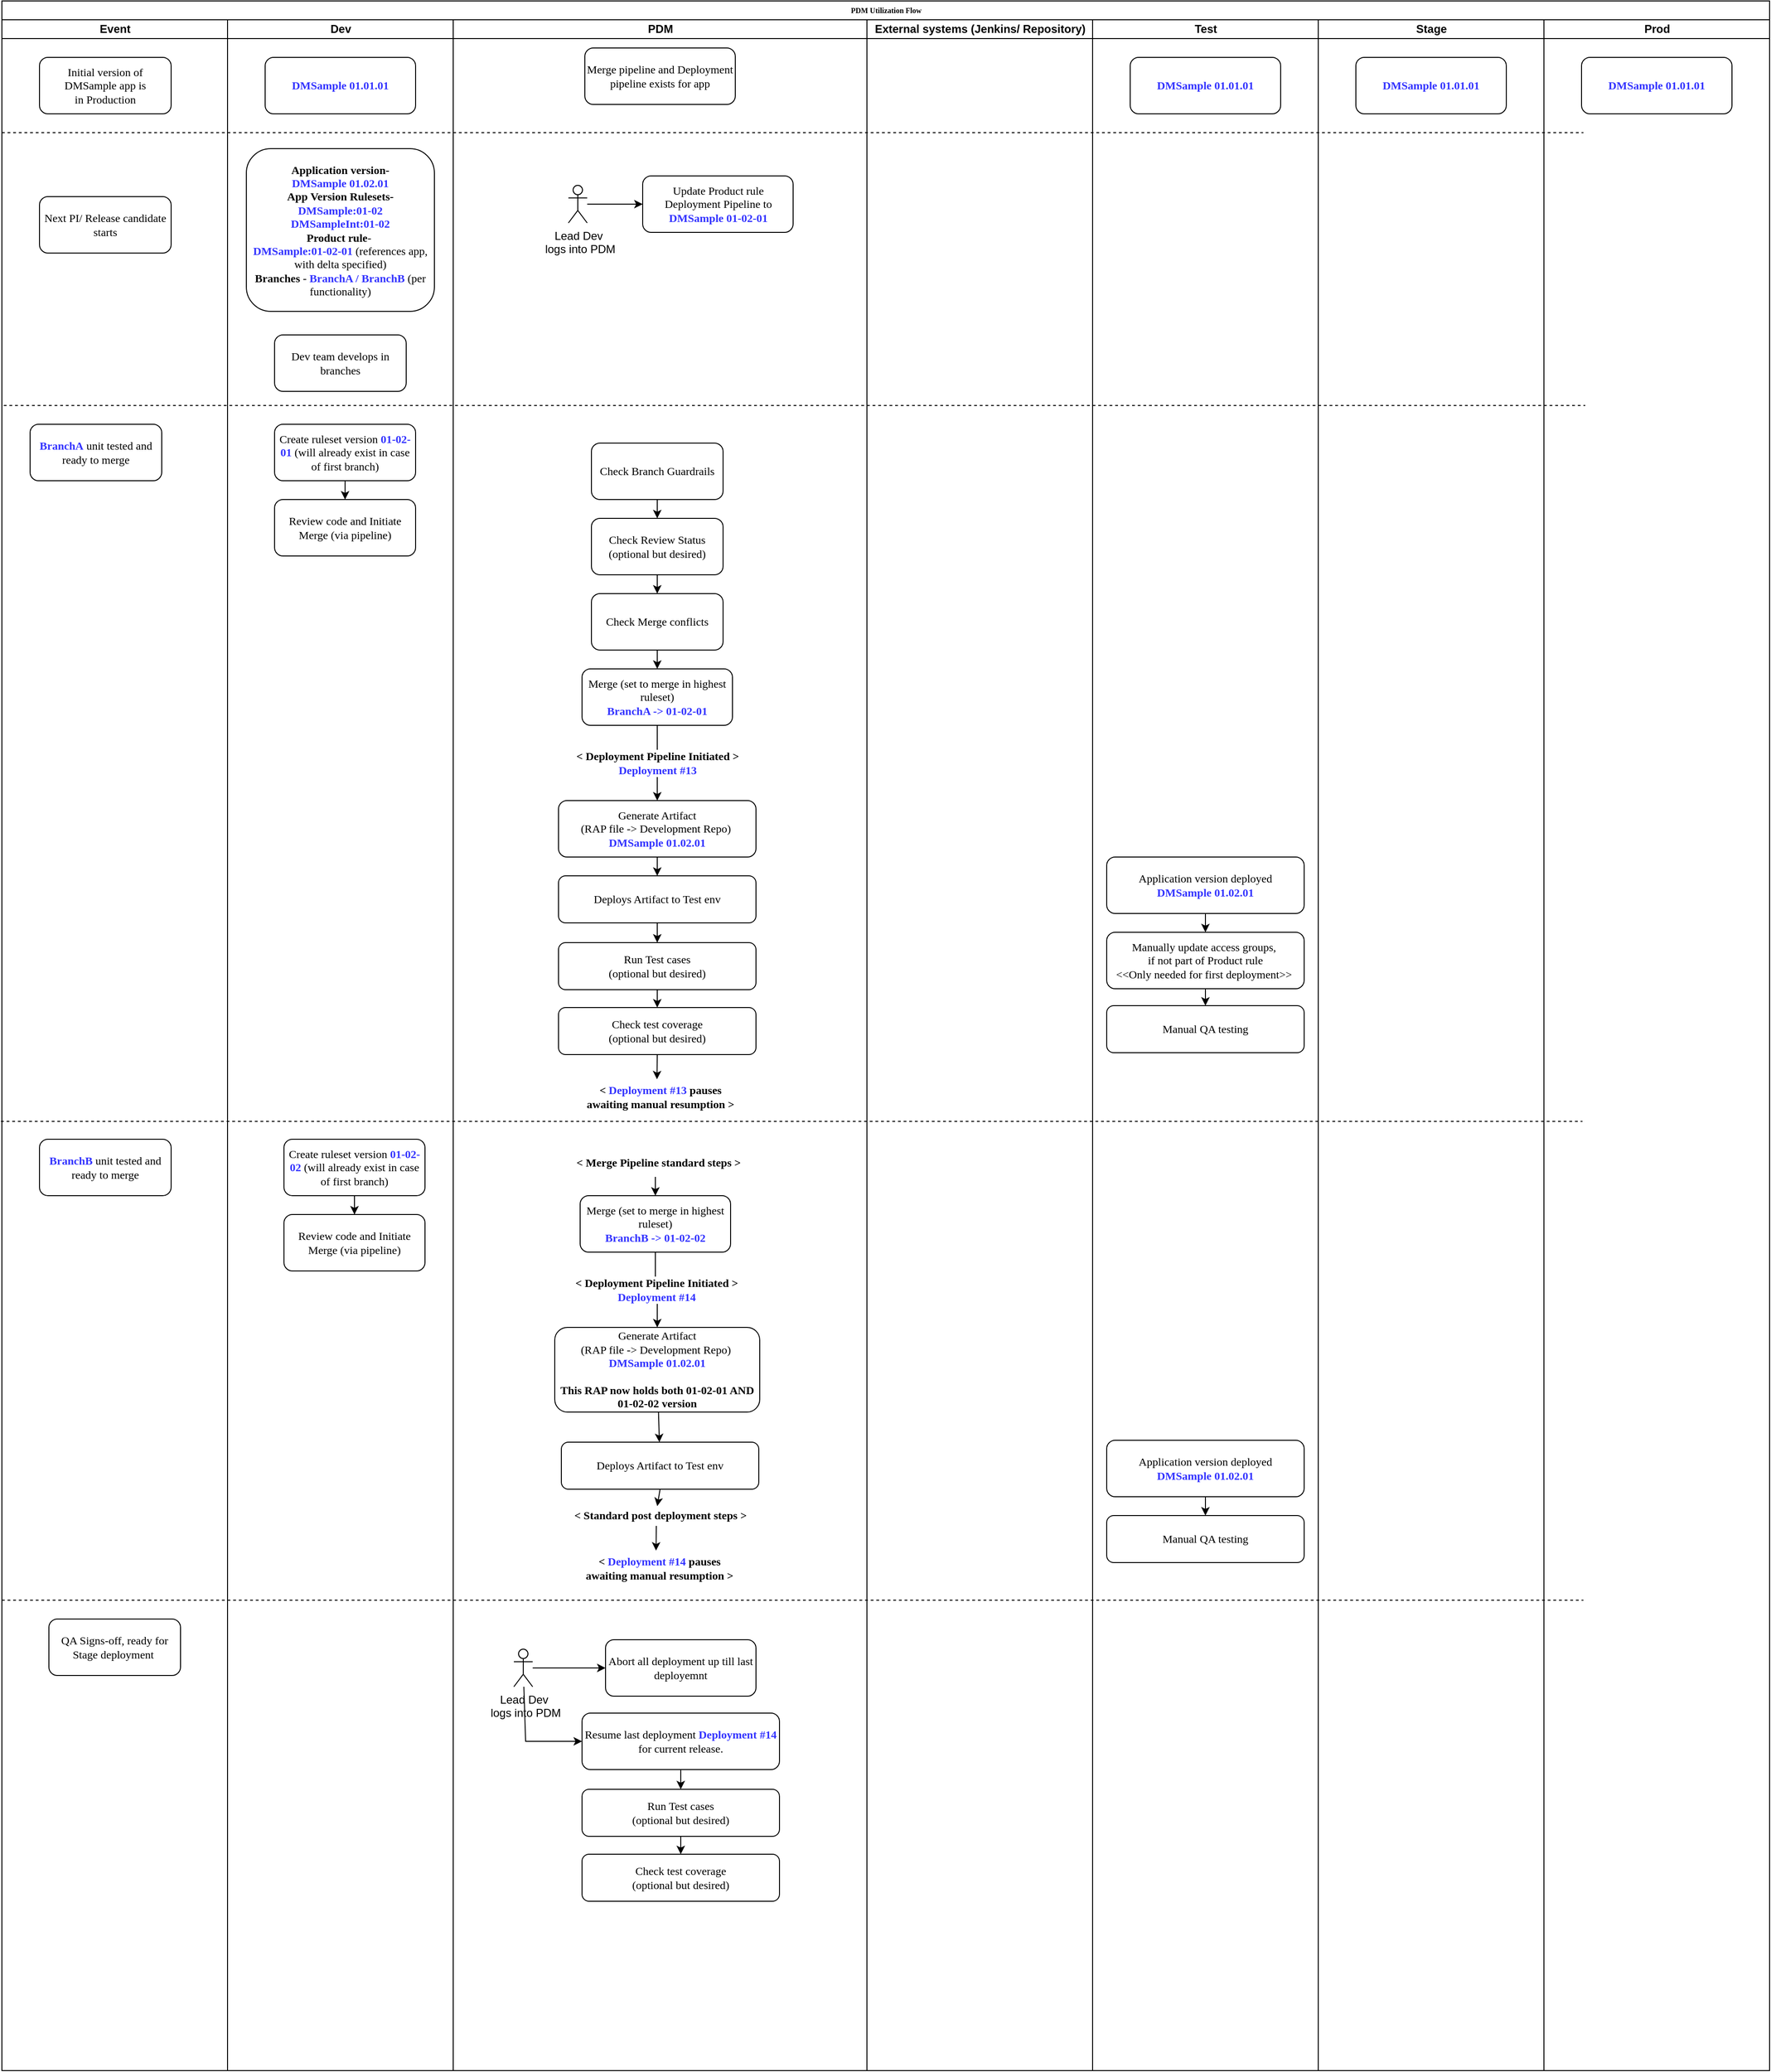 <mxfile version="14.7.6" type="github">
  <diagram name="Page-1" id="74e2e168-ea6b-b213-b513-2b3c1d86103e">
    <mxGraphModel dx="1631" dy="829" grid="1" gridSize="10" guides="1" tooltips="1" connect="1" arrows="1" fold="1" page="1" pageScale="1" pageWidth="1100" pageHeight="850" background="none" math="0" shadow="0">
      <root>
        <mxCell id="0" />
        <mxCell id="1" parent="0" />
        <mxCell id="77e6c97f196da883-1" value="PDM Utilization Flow" style="swimlane;html=1;childLayout=stackLayout;startSize=20;rounded=0;shadow=0;labelBackgroundColor=none;strokeWidth=1;fontFamily=Verdana;fontSize=8;align=center;" parent="1" vertex="1">
          <mxGeometry x="80" y="40" width="1880" height="2200" as="geometry" />
        </mxCell>
        <mxCell id="77e6c97f196da883-2" value="Event" style="swimlane;html=1;startSize=20;" parent="77e6c97f196da883-1" vertex="1">
          <mxGeometry y="20" width="240" height="2180" as="geometry" />
        </mxCell>
        <mxCell id="r2t7VLkCKEOsb-qf5IEj-15" value="&lt;font style=&quot;font-size: 12px&quot;&gt;Initial version of &lt;br&gt;DMSample app is &lt;br&gt;in Production&lt;/font&gt;" style="rounded=1;whiteSpace=wrap;html=1;shadow=0;labelBackgroundColor=none;strokeWidth=1;fontFamily=Verdana;fontSize=8;align=center;" vertex="1" parent="77e6c97f196da883-2">
          <mxGeometry x="40" y="40" width="140" height="60" as="geometry" />
        </mxCell>
        <mxCell id="r2t7VLkCKEOsb-qf5IEj-32" value="&lt;span style=&quot;font-size: 12px&quot;&gt;Next PI/ Release candidate starts&lt;/span&gt;" style="rounded=1;whiteSpace=wrap;html=1;shadow=0;labelBackgroundColor=none;strokeWidth=1;fontFamily=Verdana;fontSize=8;align=center;" vertex="1" parent="77e6c97f196da883-2">
          <mxGeometry x="40" y="188" width="140" height="60" as="geometry" />
        </mxCell>
        <mxCell id="r2t7VLkCKEOsb-qf5IEj-37" value="&lt;b style=&quot;color: rgb(51 , 51 , 255) ; font-size: 12px&quot;&gt;BranchA&lt;/b&gt;&lt;span style=&quot;font-size: 12px&quot;&gt;&amp;nbsp;unit tested and ready to merge&lt;/span&gt;" style="rounded=1;whiteSpace=wrap;html=1;shadow=0;labelBackgroundColor=none;strokeWidth=1;fontFamily=Verdana;fontSize=8;align=center;" vertex="1" parent="77e6c97f196da883-2">
          <mxGeometry x="30" y="430" width="140" height="60" as="geometry" />
        </mxCell>
        <mxCell id="r2t7VLkCKEOsb-qf5IEj-105" value="&lt;span style=&quot;font-size: 12px&quot;&gt;QA Signs-off, ready for Stage deployment&amp;nbsp;&lt;/span&gt;" style="rounded=1;whiteSpace=wrap;html=1;shadow=0;labelBackgroundColor=none;strokeWidth=1;fontFamily=Verdana;fontSize=8;align=center;" vertex="1" parent="77e6c97f196da883-2">
          <mxGeometry x="50" y="1700" width="140" height="60" as="geometry" />
        </mxCell>
        <mxCell id="77e6c97f196da883-3" value="Dev" style="swimlane;html=1;startSize=20;" parent="77e6c97f196da883-1" vertex="1">
          <mxGeometry x="240" y="20" width="240" height="2180" as="geometry" />
        </mxCell>
        <mxCell id="r2t7VLkCKEOsb-qf5IEj-25" value="&lt;span style=&quot;font-size: 12px&quot;&gt;&lt;font color=&quot;#3333ff&quot;&gt;&lt;b&gt;DMSample 01.01.01&lt;/b&gt;&lt;/font&gt;&lt;/span&gt;" style="rounded=1;whiteSpace=wrap;html=1;shadow=0;labelBackgroundColor=none;strokeWidth=1;fontFamily=Verdana;fontSize=8;align=center;" vertex="1" parent="77e6c97f196da883-3">
          <mxGeometry x="40" y="40" width="160" height="60" as="geometry" />
        </mxCell>
        <mxCell id="r2t7VLkCKEOsb-qf5IEj-33" value="&lt;span style=&quot;font-size: 12px&quot;&gt;&lt;b&gt;Application version-&lt;/b&gt;&lt;br&gt;&lt;font color=&quot;#3333ff&quot;&gt;&lt;b&gt;DMSample 01.02.01&lt;/b&gt;&lt;/font&gt;&lt;br&gt;&lt;b&gt;App Version Rulesets-&lt;/b&gt; &lt;br&gt;&lt;font color=&quot;#3333ff&quot;&gt;&lt;b&gt;DMSample:01-02&lt;br&gt;DMSampleInt:01-02&lt;/b&gt;&lt;/font&gt;&lt;br&gt;&lt;b&gt;Product rule&lt;/b&gt;-&amp;nbsp;&lt;br&gt;&lt;/span&gt;&lt;span style=&quot;font-size: 12px&quot;&gt;&lt;font color=&quot;#3333ff&quot;&gt;&lt;b&gt;DMSample:01-02-01 &lt;/b&gt;&lt;/font&gt;(references app, with delta specified)&lt;br&gt;&lt;/span&gt;&lt;span style=&quot;font-size: 12px&quot;&gt;&lt;b&gt;Branches&lt;/b&gt; - &lt;font color=&quot;#3333ff&quot;&gt;&lt;b&gt;BranchA / BranchB&lt;/b&gt;&lt;/font&gt; (per functionality)&lt;br&gt;&lt;/span&gt;" style="rounded=1;whiteSpace=wrap;html=1;shadow=0;labelBackgroundColor=none;strokeWidth=1;fontFamily=Verdana;fontSize=8;align=center;" vertex="1" parent="77e6c97f196da883-3">
          <mxGeometry x="20" y="137" width="200" height="173" as="geometry" />
        </mxCell>
        <mxCell id="r2t7VLkCKEOsb-qf5IEj-46" style="edgeStyle=orthogonalEdgeStyle;rounded=0;orthogonalLoop=1;jettySize=auto;html=1;exitX=0.5;exitY=1;exitDx=0;exitDy=0;" edge="1" parent="77e6c97f196da883-3" source="r2t7VLkCKEOsb-qf5IEj-38" target="r2t7VLkCKEOsb-qf5IEj-40">
          <mxGeometry relative="1" as="geometry" />
        </mxCell>
        <mxCell id="r2t7VLkCKEOsb-qf5IEj-38" value="&lt;span style=&quot;font-size: 12px&quot;&gt;Create ruleset version&amp;nbsp;&lt;/span&gt;&lt;b style=&quot;color: rgb(51 , 51 , 255) ; font-size: 12px&quot;&gt;01-02-01&lt;/b&gt;&lt;span style=&quot;font-size: 12px&quot;&gt;&amp;nbsp;(will already exist in case of first branch)&lt;br&gt;&lt;/span&gt;" style="rounded=1;whiteSpace=wrap;html=1;shadow=0;labelBackgroundColor=none;strokeWidth=1;fontFamily=Verdana;fontSize=8;align=center;" vertex="1" parent="77e6c97f196da883-3">
          <mxGeometry x="50" y="430" width="150" height="60" as="geometry" />
        </mxCell>
        <mxCell id="r2t7VLkCKEOsb-qf5IEj-40" value="&lt;span style=&quot;font-size: 12px&quot;&gt;Review code and Initiate Merge (via pipeline)&lt;br&gt;&lt;/span&gt;" style="rounded=1;whiteSpace=wrap;html=1;shadow=0;labelBackgroundColor=none;strokeWidth=1;fontFamily=Verdana;fontSize=8;align=center;" vertex="1" parent="77e6c97f196da883-3">
          <mxGeometry x="50" y="510" width="150" height="60" as="geometry" />
        </mxCell>
        <mxCell id="r2t7VLkCKEOsb-qf5IEj-67" value="" style="endArrow=none;dashed=1;html=1;" edge="1" parent="77e6c97f196da883-3">
          <mxGeometry width="50" height="50" relative="1" as="geometry">
            <mxPoint x="-238" y="410" as="sourcePoint" />
            <mxPoint x="1444.0" y="410" as="targetPoint" />
          </mxGeometry>
        </mxCell>
        <mxCell id="r2t7VLkCKEOsb-qf5IEj-68" value="&lt;span style=&quot;font-size: 12px&quot;&gt;Dev team develops in branches&lt;/span&gt;" style="rounded=1;whiteSpace=wrap;html=1;shadow=0;labelBackgroundColor=none;strokeWidth=1;fontFamily=Verdana;fontSize=8;align=center;" vertex="1" parent="77e6c97f196da883-3">
          <mxGeometry x="50" y="335" width="140" height="60" as="geometry" />
        </mxCell>
        <mxCell id="77e6c97f196da883-4" value="PDM" style="swimlane;html=1;startSize=20;" parent="77e6c97f196da883-1" vertex="1">
          <mxGeometry x="480" y="20" width="440" height="2180" as="geometry">
            <mxRectangle x="320" y="20" width="30" height="730" as="alternateBounds" />
          </mxGeometry>
        </mxCell>
        <mxCell id="r2t7VLkCKEOsb-qf5IEj-35" value="&lt;span style=&quot;font-size: 12px&quot;&gt;Update Product rule Deployment Pipeline to &lt;font color=&quot;#3333ff&quot;&gt;&lt;b&gt;DMSample 01-02-01&lt;/b&gt;&lt;/font&gt;&lt;br&gt;&lt;/span&gt;" style="rounded=1;whiteSpace=wrap;html=1;shadow=0;labelBackgroundColor=none;strokeWidth=1;fontFamily=Verdana;fontSize=8;align=center;" vertex="1" parent="77e6c97f196da883-4">
          <mxGeometry x="201.5" y="166" width="160" height="60" as="geometry" />
        </mxCell>
        <mxCell id="r2t7VLkCKEOsb-qf5IEj-36" value="&lt;span style=&quot;font-size: 12px&quot;&gt;Merge pipeline and Deployment pipeline exists for app&lt;/span&gt;" style="rounded=1;whiteSpace=wrap;html=1;shadow=0;labelBackgroundColor=none;strokeWidth=1;fontFamily=Verdana;fontSize=8;align=center;" vertex="1" parent="77e6c97f196da883-4">
          <mxGeometry x="140" y="30" width="160" height="60" as="geometry" />
        </mxCell>
        <mxCell id="r2t7VLkCKEOsb-qf5IEj-53" style="edgeStyle=orthogonalEdgeStyle;rounded=0;orthogonalLoop=1;jettySize=auto;html=1;exitX=0.5;exitY=1;exitDx=0;exitDy=0;entryX=0.5;entryY=0;entryDx=0;entryDy=0;" edge="1" parent="77e6c97f196da883-4" source="r2t7VLkCKEOsb-qf5IEj-39" target="r2t7VLkCKEOsb-qf5IEj-41">
          <mxGeometry relative="1" as="geometry" />
        </mxCell>
        <mxCell id="r2t7VLkCKEOsb-qf5IEj-39" value="&lt;span style=&quot;font-size: 12px&quot;&gt;Check Branch Guardrails&lt;/span&gt;" style="rounded=1;whiteSpace=wrap;html=1;shadow=0;labelBackgroundColor=none;strokeWidth=1;fontFamily=Verdana;fontSize=8;align=center;" vertex="1" parent="77e6c97f196da883-4">
          <mxGeometry x="147" y="450" width="140" height="60" as="geometry" />
        </mxCell>
        <mxCell id="r2t7VLkCKEOsb-qf5IEj-54" style="edgeStyle=orthogonalEdgeStyle;rounded=0;orthogonalLoop=1;jettySize=auto;html=1;exitX=0.5;exitY=1;exitDx=0;exitDy=0;entryX=0.5;entryY=0;entryDx=0;entryDy=0;" edge="1" parent="77e6c97f196da883-4" source="r2t7VLkCKEOsb-qf5IEj-41" target="r2t7VLkCKEOsb-qf5IEj-42">
          <mxGeometry relative="1" as="geometry" />
        </mxCell>
        <mxCell id="r2t7VLkCKEOsb-qf5IEj-41" value="&lt;span style=&quot;font-size: 12px&quot;&gt;Check Review Status (optional but desired)&lt;/span&gt;" style="rounded=1;whiteSpace=wrap;html=1;shadow=0;labelBackgroundColor=none;strokeWidth=1;fontFamily=Verdana;fontSize=8;align=center;" vertex="1" parent="77e6c97f196da883-4">
          <mxGeometry x="147" y="530" width="140" height="60" as="geometry" />
        </mxCell>
        <mxCell id="r2t7VLkCKEOsb-qf5IEj-48" value="&lt;font face=&quot;Verdana&quot; style=&quot;font-size: 12px&quot;&gt;&lt;b&gt;&amp;lt; Deployment Pipeline Initiated &amp;gt;&lt;font color=&quot;#3333ff&quot; style=&quot;font-size: 12px&quot;&gt;&lt;br&gt;Deployment #13&lt;/font&gt;&lt;/b&gt;&lt;/font&gt;" style="edgeStyle=orthogonalEdgeStyle;rounded=0;orthogonalLoop=1;jettySize=auto;html=1;exitX=0.5;exitY=1;exitDx=0;exitDy=0;" edge="1" parent="77e6c97f196da883-4" source="r2t7VLkCKEOsb-qf5IEj-43" target="r2t7VLkCKEOsb-qf5IEj-44">
          <mxGeometry relative="1" as="geometry" />
        </mxCell>
        <mxCell id="r2t7VLkCKEOsb-qf5IEj-43" value="&lt;span style=&quot;font-size: 12px&quot;&gt;Merge (set to merge in highest ruleset)&lt;br&gt;&lt;/span&gt;&lt;b style=&quot;color: rgb(51 , 51 , 255) ; font-size: 12px&quot;&gt;BranchA -&amp;gt;&amp;nbsp;&lt;/b&gt;&lt;b style=&quot;color: rgb(51 , 51 , 255) ; font-size: 12px&quot;&gt;01-02-01&lt;/b&gt;&lt;span style=&quot;font-size: 12px&quot;&gt;&lt;br&gt;&lt;/span&gt;" style="rounded=1;whiteSpace=wrap;html=1;shadow=0;labelBackgroundColor=none;strokeWidth=1;fontFamily=Verdana;fontSize=8;align=center;" vertex="1" parent="77e6c97f196da883-4">
          <mxGeometry x="137" y="690" width="160" height="60" as="geometry" />
        </mxCell>
        <mxCell id="r2t7VLkCKEOsb-qf5IEj-55" style="edgeStyle=orthogonalEdgeStyle;rounded=0;orthogonalLoop=1;jettySize=auto;html=1;exitX=0.5;exitY=1;exitDx=0;exitDy=0;entryX=0.5;entryY=0;entryDx=0;entryDy=0;" edge="1" parent="77e6c97f196da883-4" source="r2t7VLkCKEOsb-qf5IEj-42" target="r2t7VLkCKEOsb-qf5IEj-43">
          <mxGeometry relative="1" as="geometry" />
        </mxCell>
        <mxCell id="r2t7VLkCKEOsb-qf5IEj-42" value="&lt;span style=&quot;font-size: 12px&quot;&gt;Check Merge conflicts&lt;/span&gt;" style="rounded=1;whiteSpace=wrap;html=1;shadow=0;labelBackgroundColor=none;strokeWidth=1;fontFamily=Verdana;fontSize=8;align=center;" vertex="1" parent="77e6c97f196da883-4">
          <mxGeometry x="147" y="610" width="140" height="60" as="geometry" />
        </mxCell>
        <mxCell id="r2t7VLkCKEOsb-qf5IEj-50" style="edgeStyle=orthogonalEdgeStyle;rounded=0;orthogonalLoop=1;jettySize=auto;html=1;exitX=0.5;exitY=1;exitDx=0;exitDy=0;entryX=0.5;entryY=0;entryDx=0;entryDy=0;" edge="1" parent="77e6c97f196da883-4" source="r2t7VLkCKEOsb-qf5IEj-44" target="r2t7VLkCKEOsb-qf5IEj-45">
          <mxGeometry relative="1" as="geometry" />
        </mxCell>
        <mxCell id="r2t7VLkCKEOsb-qf5IEj-44" value="&lt;span style=&quot;font-size: 12px&quot;&gt;Generate Artifact &lt;br&gt;(RAP file -&amp;gt; Development Repo)&amp;nbsp;&lt;br&gt;&lt;/span&gt;&lt;b style=&quot;color: rgb(51 , 51 , 255) ; font-size: 12px&quot;&gt;DMSample 01.02.01&lt;/b&gt;&lt;span style=&quot;font-size: 12px&quot;&gt;&lt;br&gt;&lt;/span&gt;" style="rounded=1;whiteSpace=wrap;html=1;shadow=0;labelBackgroundColor=none;strokeWidth=1;fontFamily=Verdana;fontSize=8;align=center;" vertex="1" parent="77e6c97f196da883-4">
          <mxGeometry x="112" y="830" width="210" height="60" as="geometry" />
        </mxCell>
        <mxCell id="r2t7VLkCKEOsb-qf5IEj-51" style="edgeStyle=orthogonalEdgeStyle;rounded=0;orthogonalLoop=1;jettySize=auto;html=1;exitX=0.5;exitY=1;exitDx=0;exitDy=0;" edge="1" parent="77e6c97f196da883-4" source="r2t7VLkCKEOsb-qf5IEj-45" target="r2t7VLkCKEOsb-qf5IEj-47">
          <mxGeometry relative="1" as="geometry" />
        </mxCell>
        <mxCell id="r2t7VLkCKEOsb-qf5IEj-45" value="&lt;span style=&quot;font-size: 12px&quot;&gt;Deploys Artifact to Test env&lt;br&gt;&lt;/span&gt;" style="rounded=1;whiteSpace=wrap;html=1;shadow=0;labelBackgroundColor=none;strokeWidth=1;fontFamily=Verdana;fontSize=8;align=center;" vertex="1" parent="77e6c97f196da883-4">
          <mxGeometry x="112" y="910" width="210" height="50" as="geometry" />
        </mxCell>
        <mxCell id="r2t7VLkCKEOsb-qf5IEj-52" style="edgeStyle=orthogonalEdgeStyle;rounded=0;orthogonalLoop=1;jettySize=auto;html=1;exitX=0.5;exitY=1;exitDx=0;exitDy=0;entryX=0.5;entryY=0;entryDx=0;entryDy=0;" edge="1" parent="77e6c97f196da883-4" source="r2t7VLkCKEOsb-qf5IEj-47" target="r2t7VLkCKEOsb-qf5IEj-49">
          <mxGeometry relative="1" as="geometry" />
        </mxCell>
        <mxCell id="r2t7VLkCKEOsb-qf5IEj-47" value="&lt;span style=&quot;font-size: 12px&quot;&gt;Run Test cases &lt;br&gt;(optional but desired)&lt;br&gt;&lt;/span&gt;" style="rounded=1;whiteSpace=wrap;html=1;shadow=0;labelBackgroundColor=none;strokeWidth=1;fontFamily=Verdana;fontSize=8;align=center;" vertex="1" parent="77e6c97f196da883-4">
          <mxGeometry x="112" y="981" width="210" height="50" as="geometry" />
        </mxCell>
        <mxCell id="r2t7VLkCKEOsb-qf5IEj-49" value="&lt;span style=&quot;font-size: 12px&quot;&gt;Check test coverage &lt;br&gt;(optional but desired)&lt;br&gt;&lt;/span&gt;" style="rounded=1;whiteSpace=wrap;html=1;shadow=0;labelBackgroundColor=none;strokeWidth=1;fontFamily=Verdana;fontSize=8;align=center;" vertex="1" parent="77e6c97f196da883-4">
          <mxGeometry x="112" y="1050" width="210" height="50" as="geometry" />
        </mxCell>
        <mxCell id="r2t7VLkCKEOsb-qf5IEj-96" value="&lt;font face=&quot;Verdana&quot;&gt;&lt;b&gt;&amp;lt; Merge Pipeline standard steps &amp;gt;&lt;/b&gt;&lt;/font&gt;" style="text;html=1;align=center;verticalAlign=middle;resizable=0;points=[];autosize=1;strokeColor=none;" vertex="1" parent="77e6c97f196da883-4">
          <mxGeometry x="93" y="1205" width="250" height="20" as="geometry" />
        </mxCell>
        <mxCell id="r2t7VLkCKEOsb-qf5IEj-79" value="&lt;span style=&quot;font-size: 12px&quot;&gt;Merge (set to merge in highest ruleset)&lt;br&gt;&lt;/span&gt;&lt;b style=&quot;color: rgb(51 , 51 , 255) ; font-size: 12px&quot;&gt;BranchB -&amp;gt;&amp;nbsp;&lt;/b&gt;&lt;b style=&quot;color: rgb(51 , 51 , 255) ; font-size: 12px&quot;&gt;01-02-02&lt;/b&gt;&lt;span style=&quot;font-size: 12px&quot;&gt;&lt;br&gt;&lt;/span&gt;" style="rounded=1;whiteSpace=wrap;html=1;shadow=0;labelBackgroundColor=none;strokeWidth=1;fontFamily=Verdana;fontSize=8;align=center;" vertex="1" parent="77e6c97f196da883-4">
          <mxGeometry x="135" y="1250" width="160" height="60" as="geometry" />
        </mxCell>
        <mxCell id="r2t7VLkCKEOsb-qf5IEj-80" style="edgeStyle=orthogonalEdgeStyle;rounded=0;orthogonalLoop=1;jettySize=auto;html=1;exitX=0.5;exitY=1;exitDx=0;exitDy=0;entryX=0.5;entryY=0;entryDx=0;entryDy=0;" edge="1" parent="77e6c97f196da883-4" target="r2t7VLkCKEOsb-qf5IEj-79">
          <mxGeometry relative="1" as="geometry">
            <mxPoint x="215" y="1230" as="sourcePoint" />
          </mxGeometry>
        </mxCell>
        <mxCell id="r2t7VLkCKEOsb-qf5IEj-103" style="edgeStyle=none;rounded=0;orthogonalLoop=1;jettySize=auto;html=1;" edge="1" parent="77e6c97f196da883-4" source="r2t7VLkCKEOsb-qf5IEj-83" target="r2t7VLkCKEOsb-qf5IEj-98">
          <mxGeometry relative="1" as="geometry" />
        </mxCell>
        <mxCell id="r2t7VLkCKEOsb-qf5IEj-83" value="&lt;span style=&quot;font-size: 12px&quot;&gt;Generate Artifact &lt;br&gt;(RAP file -&amp;gt; Development Repo)&amp;nbsp;&lt;br&gt;&lt;/span&gt;&lt;b style=&quot;color: rgb(51 , 51 , 255) ; font-size: 12px&quot;&gt;DMSample 01.02.01&lt;br&gt;&lt;/b&gt;&lt;span style=&quot;font-size: 12px&quot;&gt;&lt;br&gt;&lt;b&gt;This RAP now holds both 01-02-01 AND 01-02-02 version&lt;/b&gt;&lt;br&gt;&lt;/span&gt;" style="rounded=1;whiteSpace=wrap;html=1;shadow=0;labelBackgroundColor=none;strokeWidth=1;fontFamily=Verdana;fontSize=8;align=center;" vertex="1" parent="77e6c97f196da883-4">
          <mxGeometry x="108" y="1390" width="218" height="90" as="geometry" />
        </mxCell>
        <mxCell id="r2t7VLkCKEOsb-qf5IEj-78" value="&lt;font face=&quot;Verdana&quot; style=&quot;font-size: 12px&quot;&gt;&lt;b&gt;&amp;lt; Deployment Pipeline Initiated &amp;gt;&lt;font color=&quot;#3333ff&quot; style=&quot;font-size: 12px&quot;&gt;&lt;br&gt;Deployment #14&lt;/font&gt;&lt;/b&gt;&lt;/font&gt;" style="edgeStyle=orthogonalEdgeStyle;rounded=0;orthogonalLoop=1;jettySize=auto;html=1;exitX=0.5;exitY=1;exitDx=0;exitDy=0;" edge="1" parent="77e6c97f196da883-4" source="r2t7VLkCKEOsb-qf5IEj-79" target="r2t7VLkCKEOsb-qf5IEj-83">
          <mxGeometry relative="1" as="geometry" />
        </mxCell>
        <mxCell id="r2t7VLkCKEOsb-qf5IEj-94" value="&lt;b&gt;&lt;font face=&quot;Verdana&quot;&gt;&amp;lt;&amp;nbsp;&lt;font color=&quot;#3333ff&quot;&gt;Deployment #14&lt;/font&gt;&amp;nbsp;pauses &lt;br&gt;awaiting manual resumption &amp;gt;&lt;/font&gt;&lt;/b&gt;" style="text;html=1;align=center;verticalAlign=middle;resizable=0;points=[];autosize=1;strokeColor=none;" vertex="1" parent="77e6c97f196da883-4">
          <mxGeometry x="109" y="1631" width="220" height="30" as="geometry" />
        </mxCell>
        <mxCell id="r2t7VLkCKEOsb-qf5IEj-95" style="edgeStyle=orthogonalEdgeStyle;rounded=0;orthogonalLoop=1;jettySize=auto;html=1;exitX=0.5;exitY=1;exitDx=0;exitDy=0;entryX=0.485;entryY=-0.124;entryDx=0;entryDy=0;entryPerimeter=0;" edge="1" parent="77e6c97f196da883-4" target="r2t7VLkCKEOsb-qf5IEj-94">
          <mxGeometry relative="1" as="geometry">
            <mxPoint x="216" y="1621" as="targetPoint" />
            <mxPoint x="216" y="1601" as="sourcePoint" />
          </mxGeometry>
        </mxCell>
        <mxCell id="r2t7VLkCKEOsb-qf5IEj-97" value="&lt;font face=&quot;Verdana&quot;&gt;&lt;b&gt;&amp;lt; Standard post deployment&amp;nbsp;steps &amp;gt;&lt;/b&gt;&lt;/font&gt;" style="text;html=1;align=center;verticalAlign=middle;resizable=0;points=[];autosize=1;strokeColor=none;" vertex="1" parent="77e6c97f196da883-4">
          <mxGeometry x="90" y="1580" width="260" height="20" as="geometry" />
        </mxCell>
        <mxCell id="r2t7VLkCKEOsb-qf5IEj-99" style="edgeStyle=none;rounded=0;orthogonalLoop=1;jettySize=auto;html=1;exitX=0.5;exitY=1;exitDx=0;exitDy=0;" edge="1" parent="77e6c97f196da883-4" source="r2t7VLkCKEOsb-qf5IEj-98">
          <mxGeometry relative="1" as="geometry">
            <mxPoint x="217" y="1580" as="targetPoint" />
          </mxGeometry>
        </mxCell>
        <mxCell id="r2t7VLkCKEOsb-qf5IEj-98" value="&lt;span style=&quot;font-size: 12px&quot;&gt;Deploys Artifact to Test env&lt;br&gt;&lt;/span&gt;" style="rounded=1;whiteSpace=wrap;html=1;shadow=0;labelBackgroundColor=none;strokeWidth=1;fontFamily=Verdana;fontSize=8;align=center;" vertex="1" parent="77e6c97f196da883-4">
          <mxGeometry x="115" y="1512" width="210" height="50" as="geometry" />
        </mxCell>
        <mxCell id="r2t7VLkCKEOsb-qf5IEj-119" style="edgeStyle=none;rounded=0;orthogonalLoop=1;jettySize=auto;html=1;entryX=0;entryY=0.5;entryDx=0;entryDy=0;" edge="1" parent="77e6c97f196da883-4" source="r2t7VLkCKEOsb-qf5IEj-113" target="r2t7VLkCKEOsb-qf5IEj-35">
          <mxGeometry relative="1" as="geometry" />
        </mxCell>
        <mxCell id="r2t7VLkCKEOsb-qf5IEj-113" value="Lead Dev&lt;br&gt;&amp;nbsp;logs into PDM" style="shape=umlActor;verticalLabelPosition=bottom;verticalAlign=top;html=1;outlineConnect=0;" vertex="1" parent="77e6c97f196da883-4">
          <mxGeometry x="122.5" y="176" width="20" height="40" as="geometry" />
        </mxCell>
        <mxCell id="r2t7VLkCKEOsb-qf5IEj-108" value="&lt;span style=&quot;font-size: 12px&quot;&gt;Resume last deployment&amp;nbsp;&lt;/span&gt;&lt;b style=&quot;font-family: &amp;#34;helvetica&amp;#34; ; font-size: 12px&quot;&gt;&lt;font face=&quot;Verdana&quot;&gt;&lt;font color=&quot;#3333ff&quot;&gt;Deployment #14&lt;/font&gt;&lt;/font&gt;&lt;/b&gt;&lt;span style=&quot;font-size: 12px&quot;&gt;&lt;br&gt;for current release.&lt;br&gt;&lt;/span&gt;" style="rounded=1;whiteSpace=wrap;html=1;shadow=0;labelBackgroundColor=none;strokeWidth=1;fontFamily=Verdana;fontSize=8;align=center;" vertex="1" parent="77e6c97f196da883-4">
          <mxGeometry x="137" y="1800" width="210" height="60" as="geometry" />
        </mxCell>
        <mxCell id="r2t7VLkCKEOsb-qf5IEj-110" value="&lt;span style=&quot;font-size: 12px&quot;&gt;Run Test cases &lt;br&gt;(optional but desired)&lt;br&gt;&lt;/span&gt;" style="rounded=1;whiteSpace=wrap;html=1;shadow=0;labelBackgroundColor=none;strokeWidth=1;fontFamily=Verdana;fontSize=8;align=center;" vertex="1" parent="77e6c97f196da883-4">
          <mxGeometry x="137" y="1881" width="210" height="50" as="geometry" />
        </mxCell>
        <mxCell id="r2t7VLkCKEOsb-qf5IEj-107" style="edgeStyle=orthogonalEdgeStyle;rounded=0;orthogonalLoop=1;jettySize=auto;html=1;exitX=0.5;exitY=1;exitDx=0;exitDy=0;" edge="1" parent="77e6c97f196da883-4" source="r2t7VLkCKEOsb-qf5IEj-108" target="r2t7VLkCKEOsb-qf5IEj-110">
          <mxGeometry relative="1" as="geometry" />
        </mxCell>
        <mxCell id="r2t7VLkCKEOsb-qf5IEj-111" value="&lt;span style=&quot;font-size: 12px&quot;&gt;Check test coverage &lt;br&gt;(optional but desired)&lt;br&gt;&lt;/span&gt;" style="rounded=1;whiteSpace=wrap;html=1;shadow=0;labelBackgroundColor=none;strokeWidth=1;fontFamily=Verdana;fontSize=8;align=center;" vertex="1" parent="77e6c97f196da883-4">
          <mxGeometry x="137" y="1950" width="210" height="50" as="geometry" />
        </mxCell>
        <mxCell id="r2t7VLkCKEOsb-qf5IEj-109" style="edgeStyle=orthogonalEdgeStyle;rounded=0;orthogonalLoop=1;jettySize=auto;html=1;exitX=0.5;exitY=1;exitDx=0;exitDy=0;entryX=0.5;entryY=0;entryDx=0;entryDy=0;" edge="1" parent="77e6c97f196da883-4" source="r2t7VLkCKEOsb-qf5IEj-110" target="r2t7VLkCKEOsb-qf5IEj-111">
          <mxGeometry relative="1" as="geometry" />
        </mxCell>
        <mxCell id="r2t7VLkCKEOsb-qf5IEj-116" value="&lt;span style=&quot;font-size: 12px&quot;&gt;Abort all deployment up till last deployemnt&lt;br&gt;&lt;/span&gt;" style="rounded=1;whiteSpace=wrap;html=1;shadow=0;labelBackgroundColor=none;strokeWidth=1;fontFamily=Verdana;fontSize=8;align=center;" vertex="1" parent="77e6c97f196da883-4">
          <mxGeometry x="162" y="1722" width="160" height="60" as="geometry" />
        </mxCell>
        <mxCell id="r2t7VLkCKEOsb-qf5IEj-122" style="edgeStyle=none;rounded=0;orthogonalLoop=1;jettySize=auto;html=1;entryX=0;entryY=0.5;entryDx=0;entryDy=0;" edge="1" parent="77e6c97f196da883-4" source="r2t7VLkCKEOsb-qf5IEj-118" target="r2t7VLkCKEOsb-qf5IEj-116">
          <mxGeometry relative="1" as="geometry" />
        </mxCell>
        <mxCell id="r2t7VLkCKEOsb-qf5IEj-127" style="edgeStyle=none;rounded=0;orthogonalLoop=1;jettySize=auto;html=1;entryX=0;entryY=0.5;entryDx=0;entryDy=0;" edge="1" parent="77e6c97f196da883-4" source="r2t7VLkCKEOsb-qf5IEj-118" target="r2t7VLkCKEOsb-qf5IEj-108">
          <mxGeometry relative="1" as="geometry">
            <Array as="points">
              <mxPoint x="77" y="1830" />
            </Array>
          </mxGeometry>
        </mxCell>
        <mxCell id="r2t7VLkCKEOsb-qf5IEj-118" value="Lead Dev&lt;br&gt;&amp;nbsp;logs into PDM" style="shape=umlActor;verticalLabelPosition=bottom;verticalAlign=top;html=1;outlineConnect=0;" vertex="1" parent="77e6c97f196da883-4">
          <mxGeometry x="64.5" y="1732" width="20" height="40" as="geometry" />
        </mxCell>
        <mxCell id="77e6c97f196da883-5" value="External systems (Jenkins/ Repository)" style="swimlane;html=1;startSize=20;" parent="77e6c97f196da883-1" vertex="1">
          <mxGeometry x="920" y="20" width="240" height="2180" as="geometry" />
        </mxCell>
        <mxCell id="77e6c97f196da883-6" value="Test" style="swimlane;html=1;startSize=20;" parent="77e6c97f196da883-1" vertex="1">
          <mxGeometry x="1160" y="20" width="240" height="2180" as="geometry" />
        </mxCell>
        <mxCell id="r2t7VLkCKEOsb-qf5IEj-29" value="&lt;span style=&quot;font-size: 12px&quot;&gt;&lt;font color=&quot;#3333ff&quot;&gt;&lt;b&gt;DMSample 01.01.01&lt;/b&gt;&lt;/font&gt;&lt;/span&gt;" style="rounded=1;whiteSpace=wrap;html=1;shadow=0;labelBackgroundColor=none;strokeWidth=1;fontFamily=Verdana;fontSize=8;align=center;" vertex="1" parent="77e6c97f196da883-6">
          <mxGeometry x="40" y="40" width="160" height="60" as="geometry" />
        </mxCell>
        <mxCell id="r2t7VLkCKEOsb-qf5IEj-63" style="edgeStyle=orthogonalEdgeStyle;rounded=0;orthogonalLoop=1;jettySize=auto;html=1;exitX=0.5;exitY=1;exitDx=0;exitDy=0;entryX=0.5;entryY=0;entryDx=0;entryDy=0;" edge="1" parent="77e6c97f196da883-6" source="r2t7VLkCKEOsb-qf5IEj-56" target="r2t7VLkCKEOsb-qf5IEj-57">
          <mxGeometry relative="1" as="geometry" />
        </mxCell>
        <mxCell id="r2t7VLkCKEOsb-qf5IEj-56" value="&lt;span style=&quot;font-size: 12px&quot;&gt;Application version deployed&lt;br&gt;&lt;/span&gt;&lt;b style=&quot;color: rgb(51 , 51 , 255) ; font-size: 12px&quot;&gt;DMSample 01.02.01&lt;/b&gt;&lt;span style=&quot;font-size: 12px&quot;&gt;&lt;br&gt;&lt;/span&gt;" style="rounded=1;whiteSpace=wrap;html=1;shadow=0;labelBackgroundColor=none;strokeWidth=1;fontFamily=Verdana;fontSize=8;align=center;" vertex="1" parent="77e6c97f196da883-6">
          <mxGeometry x="15" y="890" width="210" height="60" as="geometry" />
        </mxCell>
        <mxCell id="r2t7VLkCKEOsb-qf5IEj-64" style="edgeStyle=orthogonalEdgeStyle;rounded=0;orthogonalLoop=1;jettySize=auto;html=1;exitX=0.5;exitY=1;exitDx=0;exitDy=0;entryX=0.5;entryY=0;entryDx=0;entryDy=0;" edge="1" parent="77e6c97f196da883-6" source="r2t7VLkCKEOsb-qf5IEj-57" target="r2t7VLkCKEOsb-qf5IEj-58">
          <mxGeometry relative="1" as="geometry" />
        </mxCell>
        <mxCell id="r2t7VLkCKEOsb-qf5IEj-57" value="&lt;span style=&quot;font-size: 12px&quot;&gt;Manually update access groups,&amp;nbsp;&lt;br&gt;if not part of Product rule&lt;br&gt;&amp;lt;&amp;lt;Only needed for first deployment&amp;gt;&amp;gt;&amp;nbsp;&lt;br&gt;&lt;/span&gt;" style="rounded=1;whiteSpace=wrap;html=1;shadow=0;labelBackgroundColor=none;strokeWidth=1;fontFamily=Verdana;fontSize=8;align=center;" vertex="1" parent="77e6c97f196da883-6">
          <mxGeometry x="15" y="970" width="210" height="60" as="geometry" />
        </mxCell>
        <mxCell id="r2t7VLkCKEOsb-qf5IEj-58" value="&lt;span style=&quot;font-size: 12px&quot;&gt;Manual QA testing&lt;br&gt;&lt;/span&gt;" style="rounded=1;whiteSpace=wrap;html=1;shadow=0;labelBackgroundColor=none;strokeWidth=1;fontFamily=Verdana;fontSize=8;align=center;" vertex="1" parent="77e6c97f196da883-6">
          <mxGeometry x="15" y="1048" width="210" height="50" as="geometry" />
        </mxCell>
        <mxCell id="r2t7VLkCKEOsb-qf5IEj-93" value="&lt;span style=&quot;font-size: 12px&quot;&gt;Manual QA testing&lt;br&gt;&lt;/span&gt;" style="rounded=1;whiteSpace=wrap;html=1;shadow=0;labelBackgroundColor=none;strokeWidth=1;fontFamily=Verdana;fontSize=8;align=center;" vertex="1" parent="77e6c97f196da883-6">
          <mxGeometry x="15" y="1590" width="210" height="50" as="geometry" />
        </mxCell>
        <mxCell id="r2t7VLkCKEOsb-qf5IEj-100" style="edgeStyle=none;rounded=0;orthogonalLoop=1;jettySize=auto;html=1;exitX=0.5;exitY=1;exitDx=0;exitDy=0;entryX=0.5;entryY=0;entryDx=0;entryDy=0;" edge="1" parent="77e6c97f196da883-6" source="r2t7VLkCKEOsb-qf5IEj-90" target="r2t7VLkCKEOsb-qf5IEj-93">
          <mxGeometry relative="1" as="geometry" />
        </mxCell>
        <mxCell id="r2t7VLkCKEOsb-qf5IEj-90" value="&lt;span style=&quot;font-size: 12px&quot;&gt;Application version deployed&lt;br&gt;&lt;/span&gt;&lt;b style=&quot;color: rgb(51 , 51 , 255) ; font-size: 12px&quot;&gt;DMSample 01.02.01&lt;/b&gt;&lt;span style=&quot;font-size: 12px&quot;&gt;&lt;br&gt;&lt;/span&gt;" style="rounded=1;whiteSpace=wrap;html=1;shadow=0;labelBackgroundColor=none;strokeWidth=1;fontFamily=Verdana;fontSize=8;align=center;" vertex="1" parent="77e6c97f196da883-6">
          <mxGeometry x="15" y="1510" width="210" height="60" as="geometry" />
        </mxCell>
        <mxCell id="77e6c97f196da883-7" value="Stage" style="swimlane;html=1;startSize=20;" parent="77e6c97f196da883-1" vertex="1">
          <mxGeometry x="1400" y="20" width="240" height="2180" as="geometry" />
        </mxCell>
        <mxCell id="r2t7VLkCKEOsb-qf5IEj-30" value="&lt;span style=&quot;font-size: 12px&quot;&gt;&lt;font color=&quot;#3333ff&quot;&gt;&lt;b&gt;DMSample 01.01.01&lt;/b&gt;&lt;/font&gt;&lt;/span&gt;" style="rounded=1;whiteSpace=wrap;html=1;shadow=0;labelBackgroundColor=none;strokeWidth=1;fontFamily=Verdana;fontSize=8;align=center;" vertex="1" parent="77e6c97f196da883-7">
          <mxGeometry x="40" y="40" width="160" height="60" as="geometry" />
        </mxCell>
        <mxCell id="r2t7VLkCKEOsb-qf5IEj-14" value="Prod" style="swimlane;html=1;startSize=20;" vertex="1" parent="77e6c97f196da883-1">
          <mxGeometry x="1640" y="20" width="240" height="2180" as="geometry" />
        </mxCell>
        <mxCell id="r2t7VLkCKEOsb-qf5IEj-31" value="&lt;span style=&quot;font-size: 12px&quot;&gt;&lt;font color=&quot;#3333ff&quot;&gt;&lt;b&gt;DMSample 01.01.01&lt;/b&gt;&lt;/font&gt;&lt;/span&gt;" style="rounded=1;whiteSpace=wrap;html=1;shadow=0;labelBackgroundColor=none;strokeWidth=1;fontFamily=Verdana;fontSize=8;align=center;" vertex="1" parent="r2t7VLkCKEOsb-qf5IEj-14">
          <mxGeometry x="40" y="40" width="160" height="60" as="geometry" />
        </mxCell>
        <mxCell id="r2t7VLkCKEOsb-qf5IEj-61" value="&lt;b&gt;&lt;font face=&quot;Verdana&quot;&gt;&amp;lt;&amp;nbsp;&lt;font color=&quot;#3333ff&quot;&gt;Deployment #13&lt;/font&gt; pauses &lt;br&gt;awaiting manual resumption &amp;gt;&lt;/font&gt;&lt;/b&gt;" style="text;html=1;align=center;verticalAlign=middle;resizable=0;points=[];autosize=1;strokeColor=none;" vertex="1" parent="1">
          <mxGeometry x="670" y="1190" width="220" height="30" as="geometry" />
        </mxCell>
        <mxCell id="r2t7VLkCKEOsb-qf5IEj-62" style="edgeStyle=orthogonalEdgeStyle;rounded=0;orthogonalLoop=1;jettySize=auto;html=1;exitX=0.5;exitY=1;exitDx=0;exitDy=0;entryX=0.485;entryY=-0.124;entryDx=0;entryDy=0;entryPerimeter=0;" edge="1" parent="1" source="r2t7VLkCKEOsb-qf5IEj-49" target="r2t7VLkCKEOsb-qf5IEj-61">
          <mxGeometry relative="1" as="geometry">
            <mxPoint x="777" y="1180" as="targetPoint" />
          </mxGeometry>
        </mxCell>
        <mxCell id="r2t7VLkCKEOsb-qf5IEj-65" value="" style="endArrow=none;dashed=1;html=1;" edge="1" parent="1">
          <mxGeometry width="50" height="50" relative="1" as="geometry">
            <mxPoint x="80" y="180" as="sourcePoint" />
            <mxPoint x="1762" y="180" as="targetPoint" />
          </mxGeometry>
        </mxCell>
        <mxCell id="r2t7VLkCKEOsb-qf5IEj-69" value="" style="endArrow=none;dashed=1;html=1;" edge="1" parent="1">
          <mxGeometry width="50" height="50" relative="1" as="geometry">
            <mxPoint x="79" y="1231.0" as="sourcePoint" />
            <mxPoint x="1761.0" y="1231.0" as="targetPoint" />
          </mxGeometry>
        </mxCell>
        <mxCell id="r2t7VLkCKEOsb-qf5IEj-70" value="&lt;b style=&quot;color: rgb(51 , 51 , 255) ; font-size: 12px&quot;&gt;BranchB&lt;/b&gt;&lt;span style=&quot;font-size: 12px&quot;&gt;&amp;nbsp;unit tested and ready to merge&lt;/span&gt;" style="rounded=1;whiteSpace=wrap;html=1;shadow=0;labelBackgroundColor=none;strokeWidth=1;fontFamily=Verdana;fontSize=8;align=center;" vertex="1" parent="1">
          <mxGeometry x="120" y="1250" width="140" height="60" as="geometry" />
        </mxCell>
        <mxCell id="r2t7VLkCKEOsb-qf5IEj-71" style="edgeStyle=orthogonalEdgeStyle;rounded=0;orthogonalLoop=1;jettySize=auto;html=1;exitX=0.5;exitY=1;exitDx=0;exitDy=0;" edge="1" parent="1" source="r2t7VLkCKEOsb-qf5IEj-72" target="r2t7VLkCKEOsb-qf5IEj-73">
          <mxGeometry relative="1" as="geometry" />
        </mxCell>
        <mxCell id="r2t7VLkCKEOsb-qf5IEj-72" value="&lt;span style=&quot;font-size: 12px&quot;&gt;Create ruleset version&amp;nbsp;&lt;/span&gt;&lt;b style=&quot;color: rgb(51 , 51 , 255) ; font-size: 12px&quot;&gt;01-02-02&lt;/b&gt;&lt;span style=&quot;font-size: 12px&quot;&gt;&amp;nbsp;(will already exist in case of first branch)&lt;br&gt;&lt;/span&gt;" style="rounded=1;whiteSpace=wrap;html=1;shadow=0;labelBackgroundColor=none;strokeWidth=1;fontFamily=Verdana;fontSize=8;align=center;" vertex="1" parent="1">
          <mxGeometry x="380" y="1250" width="150" height="60" as="geometry" />
        </mxCell>
        <mxCell id="r2t7VLkCKEOsb-qf5IEj-73" value="&lt;span style=&quot;font-size: 12px&quot;&gt;Review code and Initiate Merge (via pipeline)&lt;br&gt;&lt;/span&gt;" style="rounded=1;whiteSpace=wrap;html=1;shadow=0;labelBackgroundColor=none;strokeWidth=1;fontFamily=Verdana;fontSize=8;align=center;" vertex="1" parent="1">
          <mxGeometry x="380" y="1330" width="150" height="60" as="geometry" />
        </mxCell>
        <mxCell id="r2t7VLkCKEOsb-qf5IEj-101" value="" style="endArrow=none;dashed=1;html=1;" edge="1" parent="1">
          <mxGeometry width="50" height="50" relative="1" as="geometry">
            <mxPoint x="80" y="1740" as="sourcePoint" />
            <mxPoint x="1762.0" y="1740" as="targetPoint" />
          </mxGeometry>
        </mxCell>
      </root>
    </mxGraphModel>
  </diagram>
</mxfile>
